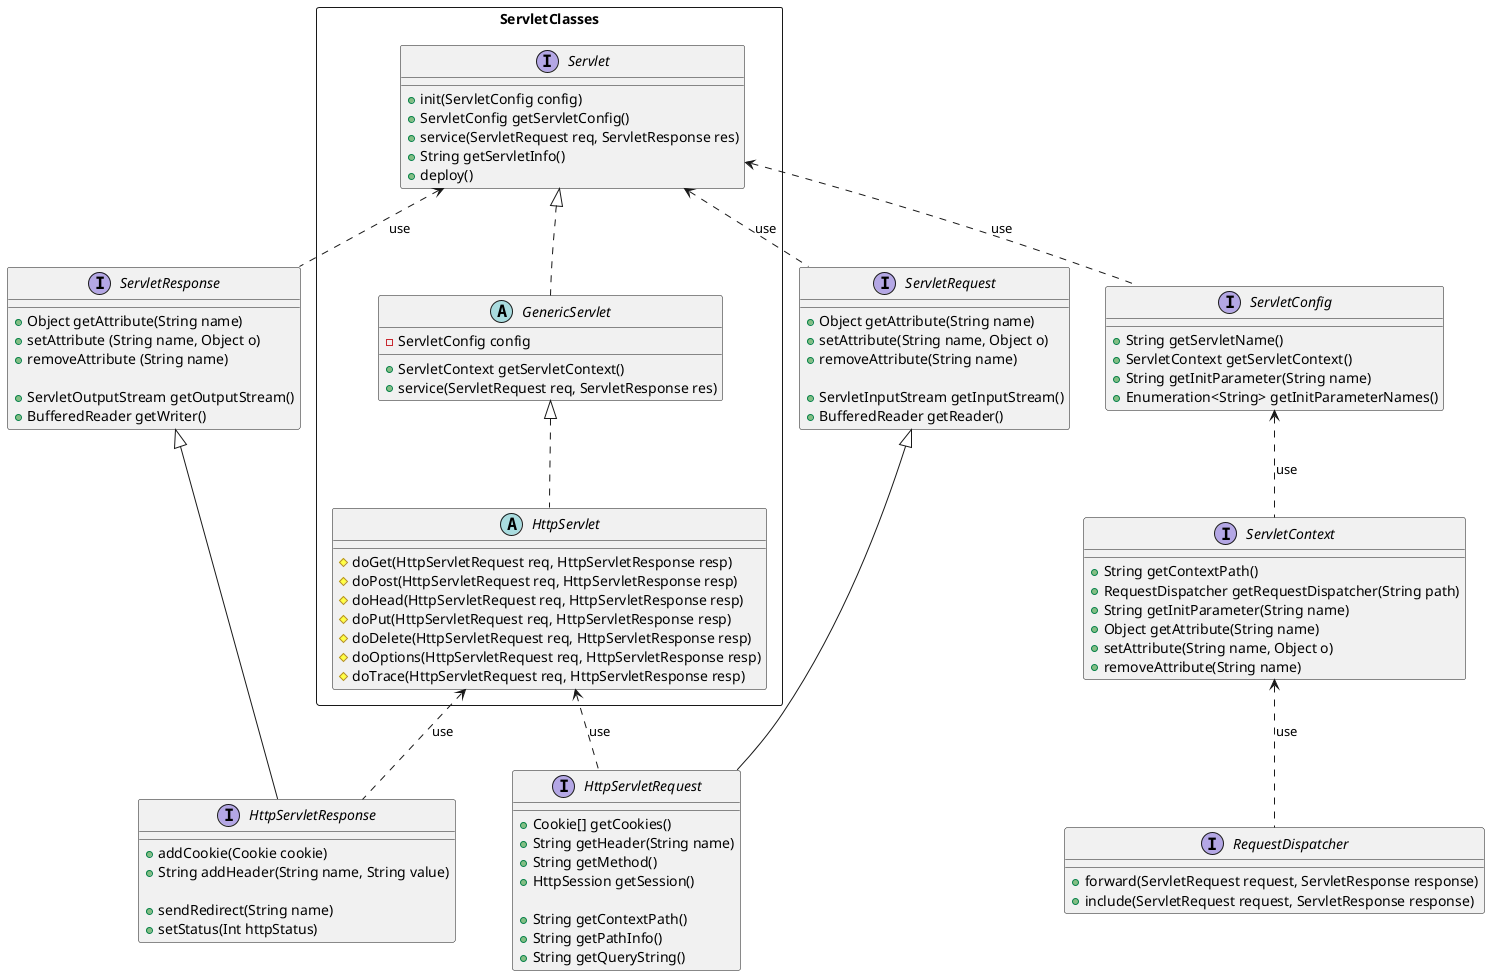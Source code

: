 @startuml
'https://plantuml.com/class-diagram

package ServletClasses <<Rectangle>> {
    interface Servlet {
        + init(ServletConfig config)
        + ServletConfig getServletConfig()
        + service(ServletRequest req, ServletResponse res)
        + String getServletInfo()
        + deploy()
    }

    abstract class GenericServlet{
        - ServletConfig config
        + ServletContext getServletContext()
        + service(ServletRequest req, ServletResponse res)
    }

    abstract class HttpServlet{
        # doGet(HttpServletRequest req, HttpServletResponse resp)
        # doPost(HttpServletRequest req, HttpServletResponse resp)
        # doHead(HttpServletRequest req, HttpServletResponse resp)
        # doPut(HttpServletRequest req, HttpServletResponse resp)
        # doDelete(HttpServletRequest req, HttpServletResponse resp)
        # doOptions(HttpServletRequest req, HttpServletResponse resp)
        # doTrace(HttpServletRequest req, HttpServletResponse resp)
    }
}

    interface ServletRequest{
        + Object getAttribute(String name)
        + setAttribute(String name, Object o)
        + removeAttribute(String name)

        + ServletInputStream getInputStream()
        + BufferedReader getReader()
    }

    interface ServletResponse{
        + Object getAttribute(String name)
        + setAttribute (String name, Object o)
        + removeAttribute (String name)

        + ServletOutputStream getOutputStream()
        + BufferedReader getWriter()
    }

    interface ServletConfig{
        + String getServletName()
        + ServletContext getServletContext()
        + String getInitParameter(String name)
        + Enumeration<String> getInitParameterNames()
    }

    interface ServletContext{
        + String getContextPath()
        + RequestDispatcher getRequestDispatcher(String path)
        + String getInitParameter(String name)
        + Object getAttribute(String name)
        + setAttribute(String name, Object o)
        + removeAttribute(String name)
    }

    interface HttpServletRequest{
            + Cookie[] getCookies()
            + String getHeader(String name)
            + String getMethod()
            + HttpSession getSession()

            + String getContextPath()
            + String getPathInfo()
            + String getQueryString()
        }

    interface HttpServletResponse{
        + addCookie(Cookie cookie)
        + String addHeader(String name, String value)

        + sendRedirect(String name)
        + setStatus(Int httpStatus)
    }

    interface RequestDispatcher{
        + forward(ServletRequest request, ServletResponse response)
        + include(ServletRequest request, ServletResponse response)
    }

Servlet <|.. GenericServlet
GenericServlet <|.. HttpServlet
HttpServlet <.. HttpServletResponse : use
HttpServlet <.. HttpServletRequest : use

Servlet <.. ServletConfig : use
ServletConfig <.. ServletContext : use
ServletContext <.. RequestDispatcher : use

Servlet <.. ServletResponse : use
ServletResponse <|-- HttpServletResponse

Servlet <.. ServletRequest : use
ServletRequest <|-- HttpServletRequest
@enduml